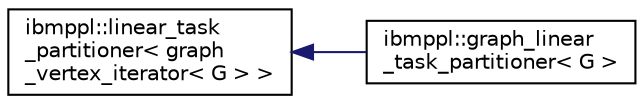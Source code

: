 digraph "Graphical Class Hierarchy"
{
  edge [fontname="Helvetica",fontsize="10",labelfontname="Helvetica",labelfontsize="10"];
  node [fontname="Helvetica",fontsize="10",shape=record];
  rankdir="LR";
  Node1 [label="ibmppl::linear_task\l_partitioner\< graph\l_vertex_iterator\< G \> \>",height=0.2,width=0.4,color="black", fillcolor="white", style="filled",URL="$classibmppl_1_1linear__task__partitioner.html"];
  Node1 -> Node2 [dir="back",color="midnightblue",fontsize="10",style="solid",fontname="Helvetica"];
  Node2 [label="ibmppl::graph_linear\l_task_partitioner\< G \>",height=0.2,width=0.4,color="black", fillcolor="white", style="filled",URL="$classibmppl_1_1graph__linear__task__partitioner.html",tooltip="A wrapper for implementing a linear partition of vertices on graphs. "];
}

